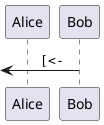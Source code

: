 {
  "sha1": "q8wxk8p0va6yflw9u1q5w5xvnjga3jp",
  "insertion": {
    "when": "2024-06-04T17:28:42.150Z",
    "user": "plantuml@gmail.com"
  }
}
@startuml
participant Alice as a
participant Bob   as b

   [<- b : ""   [<-""

@enduml
